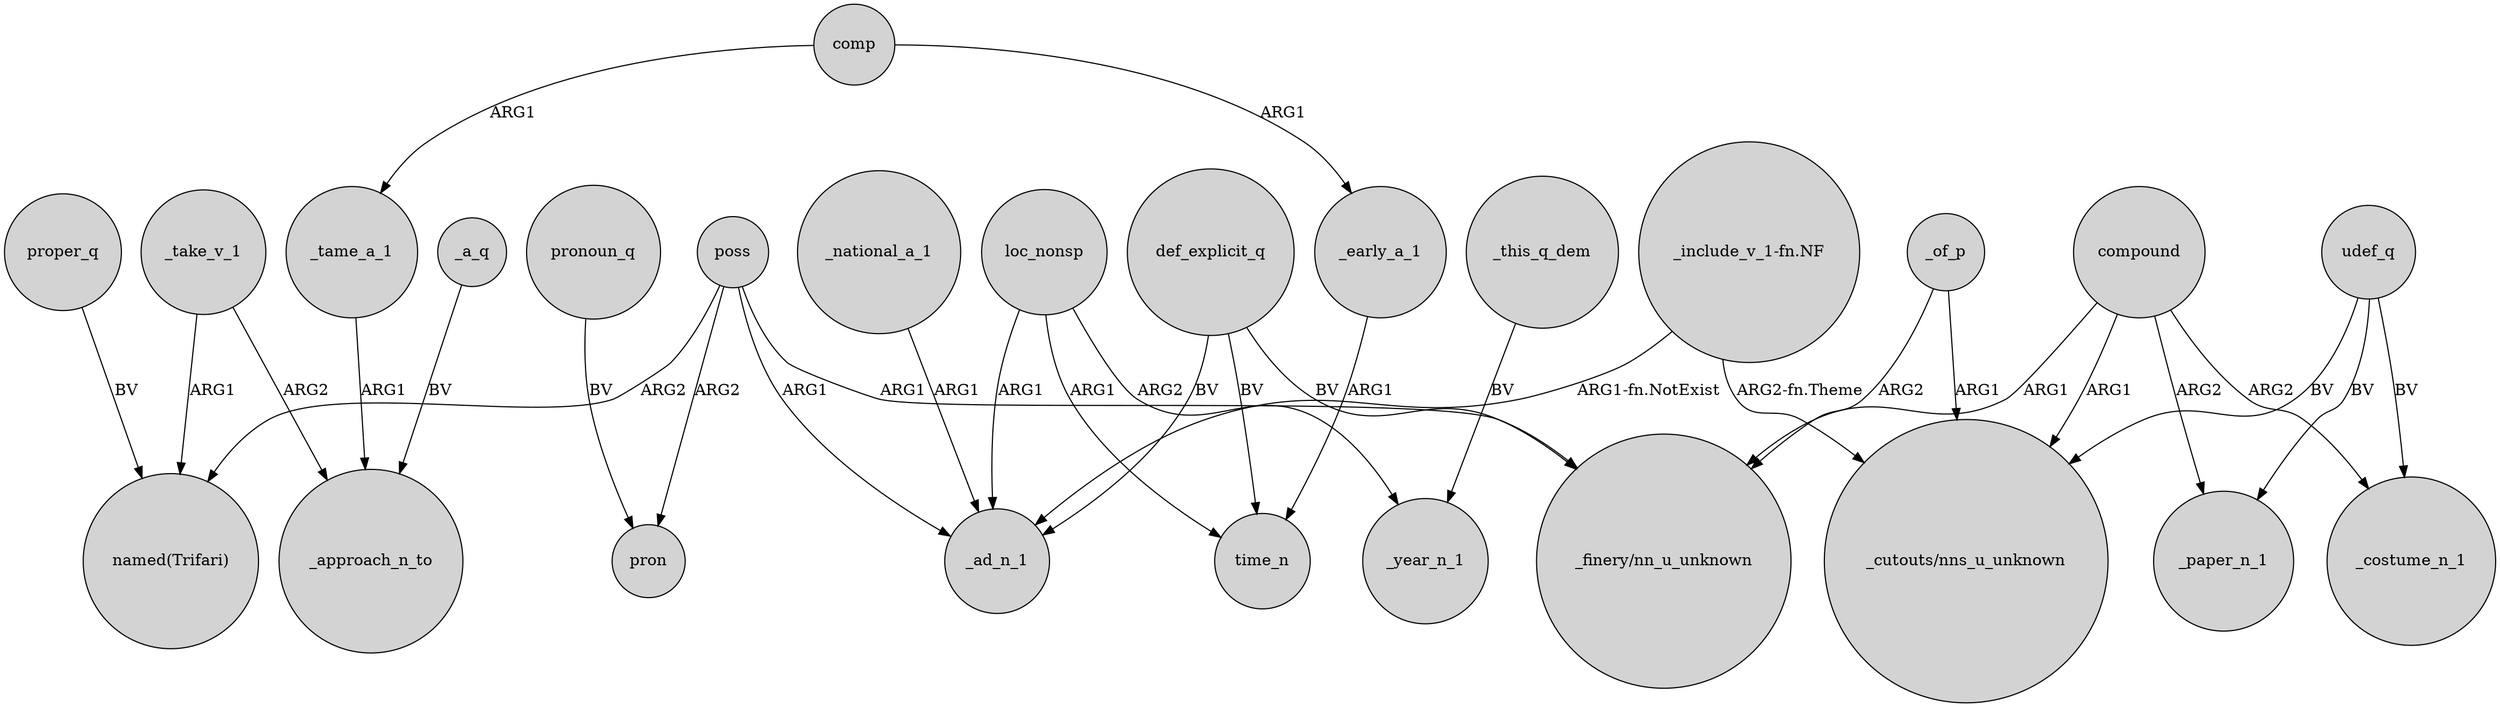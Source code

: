 digraph {
	node [shape=circle style=filled]
	_national_a_1 -> _ad_n_1 [label=ARG1]
	proper_q -> "named(Trifari)" [label=BV]
	poss -> pron [label=ARG2]
	def_explicit_q -> time_n [label=BV]
	_take_v_1 -> "named(Trifari)" [label=ARG1]
	def_explicit_q -> _ad_n_1 [label=BV]
	udef_q -> _costume_n_1 [label=BV]
	loc_nonsp -> time_n [label=ARG1]
	comp -> _tame_a_1 [label=ARG1]
	loc_nonsp -> _ad_n_1 [label=ARG1]
	compound -> "_finery/nn_u_unknown" [label=ARG1]
	def_explicit_q -> "_finery/nn_u_unknown" [label=BV]
	_a_q -> _approach_n_to [label=BV]
	pronoun_q -> pron [label=BV]
	_of_p -> "_finery/nn_u_unknown" [label=ARG2]
	udef_q -> "_cutouts/nns_u_unknown" [label=BV]
	compound -> _paper_n_1 [label=ARG2]
	_of_p -> "_cutouts/nns_u_unknown" [label=ARG1]
	poss -> "_finery/nn_u_unknown" [label=ARG1]
	compound -> _costume_n_1 [label=ARG2]
	loc_nonsp -> _year_n_1 [label=ARG2]
	"_include_v_1-fn.NF" -> _ad_n_1 [label="ARG1-fn.NotExist"]
	_tame_a_1 -> _approach_n_to [label=ARG1]
	_take_v_1 -> _approach_n_to [label=ARG2]
	_early_a_1 -> time_n [label=ARG1]
	compound -> "_cutouts/nns_u_unknown" [label=ARG1]
	udef_q -> _paper_n_1 [label=BV]
	"_include_v_1-fn.NF" -> "_cutouts/nns_u_unknown" [label="ARG2-fn.Theme"]
	poss -> _ad_n_1 [label=ARG1]
	comp -> _early_a_1 [label=ARG1]
	poss -> "named(Trifari)" [label=ARG2]
	_this_q_dem -> _year_n_1 [label=BV]
}

